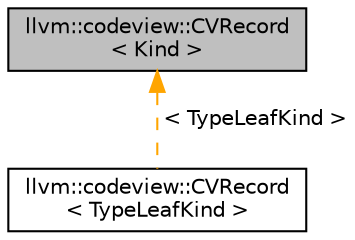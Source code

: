 digraph "llvm::codeview::CVRecord&lt; Kind &gt;"
{
 // LATEX_PDF_SIZE
  bgcolor="transparent";
  edge [fontname="Helvetica",fontsize="10",labelfontname="Helvetica",labelfontsize="10"];
  node [fontname="Helvetica",fontsize="10",shape="box"];
  Node1 [label="llvm::codeview::CVRecord\l\< Kind \>",height=0.2,width=0.4,color="black", fillcolor="grey75", style="filled", fontcolor="black",tooltip="CVRecord is a fat pointer (base + size pair) to a symbol or type record."];
  Node1 -> Node2 [dir="back",color="orange",fontsize="10",style="dashed",label=" \< TypeLeafKind \>" ,fontname="Helvetica"];
  Node2 [label="llvm::codeview::CVRecord\l\< TypeLeafKind \>",height=0.2,width=0.4,color="black",URL="$classllvm_1_1codeview_1_1CVRecord.html",tooltip=" "];
}
